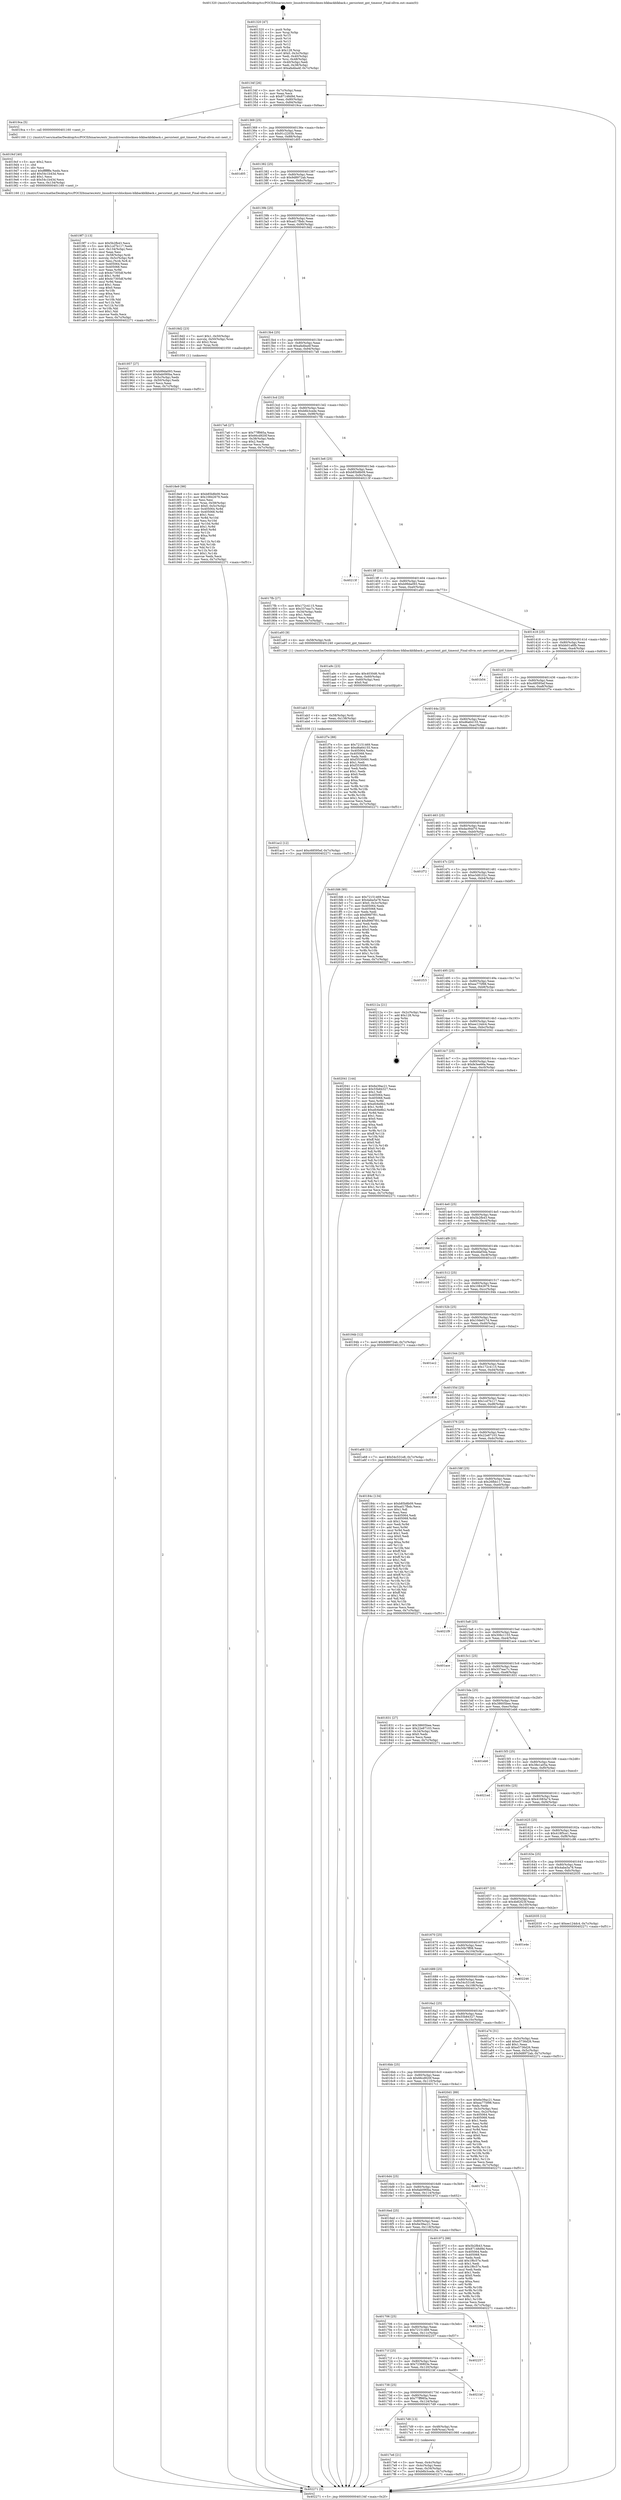 digraph "0x401320" {
  label = "0x401320 (/mnt/c/Users/mathe/Desktop/tcc/POCII/binaries/extr_linuxdriversblockxen-blkbackblkback.c_persistent_gnt_timeout_Final-ollvm.out::main(0))"
  labelloc = "t"
  node[shape=record]

  Entry [label="",width=0.3,height=0.3,shape=circle,fillcolor=black,style=filled]
  "0x40134f" [label="{
     0x40134f [26]\l
     | [instrs]\l
     &nbsp;&nbsp;0x40134f \<+3\>: mov -0x7c(%rbp),%eax\l
     &nbsp;&nbsp;0x401352 \<+2\>: mov %eax,%ecx\l
     &nbsp;&nbsp;0x401354 \<+6\>: sub $0x87148d9d,%ecx\l
     &nbsp;&nbsp;0x40135a \<+3\>: mov %eax,-0x80(%rbp)\l
     &nbsp;&nbsp;0x40135d \<+6\>: mov %ecx,-0x84(%rbp)\l
     &nbsp;&nbsp;0x401363 \<+6\>: je 00000000004019ca \<main+0x6aa\>\l
  }"]
  "0x4019ca" [label="{
     0x4019ca [5]\l
     | [instrs]\l
     &nbsp;&nbsp;0x4019ca \<+5\>: call 0000000000401160 \<next_i\>\l
     | [calls]\l
     &nbsp;&nbsp;0x401160 \{1\} (/mnt/c/Users/mathe/Desktop/tcc/POCII/binaries/extr_linuxdriversblockxen-blkbackblkback.c_persistent_gnt_timeout_Final-ollvm.out::next_i)\l
  }"]
  "0x401369" [label="{
     0x401369 [25]\l
     | [instrs]\l
     &nbsp;&nbsp;0x401369 \<+5\>: jmp 000000000040136e \<main+0x4e\>\l
     &nbsp;&nbsp;0x40136e \<+3\>: mov -0x80(%rbp),%eax\l
     &nbsp;&nbsp;0x401371 \<+5\>: sub $0x91c2203b,%eax\l
     &nbsp;&nbsp;0x401376 \<+6\>: mov %eax,-0x88(%rbp)\l
     &nbsp;&nbsp;0x40137c \<+6\>: je 0000000000401d05 \<main+0x9e5\>\l
  }"]
  Exit [label="",width=0.3,height=0.3,shape=circle,fillcolor=black,style=filled,peripheries=2]
  "0x401d05" [label="{
     0x401d05\l
  }", style=dashed]
  "0x401382" [label="{
     0x401382 [25]\l
     | [instrs]\l
     &nbsp;&nbsp;0x401382 \<+5\>: jmp 0000000000401387 \<main+0x67\>\l
     &nbsp;&nbsp;0x401387 \<+3\>: mov -0x80(%rbp),%eax\l
     &nbsp;&nbsp;0x40138a \<+5\>: sub $0x9d8972ab,%eax\l
     &nbsp;&nbsp;0x40138f \<+6\>: mov %eax,-0x8c(%rbp)\l
     &nbsp;&nbsp;0x401395 \<+6\>: je 0000000000401957 \<main+0x637\>\l
  }"]
  "0x401ac2" [label="{
     0x401ac2 [12]\l
     | [instrs]\l
     &nbsp;&nbsp;0x401ac2 \<+7\>: movl $0xc68595ef,-0x7c(%rbp)\l
     &nbsp;&nbsp;0x401ac9 \<+5\>: jmp 0000000000402271 \<main+0xf51\>\l
  }"]
  "0x401957" [label="{
     0x401957 [27]\l
     | [instrs]\l
     &nbsp;&nbsp;0x401957 \<+5\>: mov $0xb99da093,%eax\l
     &nbsp;&nbsp;0x40195c \<+5\>: mov $0x6ab090ba,%ecx\l
     &nbsp;&nbsp;0x401961 \<+3\>: mov -0x5c(%rbp),%edx\l
     &nbsp;&nbsp;0x401964 \<+3\>: cmp -0x50(%rbp),%edx\l
     &nbsp;&nbsp;0x401967 \<+3\>: cmovl %ecx,%eax\l
     &nbsp;&nbsp;0x40196a \<+3\>: mov %eax,-0x7c(%rbp)\l
     &nbsp;&nbsp;0x40196d \<+5\>: jmp 0000000000402271 \<main+0xf51\>\l
  }"]
  "0x40139b" [label="{
     0x40139b [25]\l
     | [instrs]\l
     &nbsp;&nbsp;0x40139b \<+5\>: jmp 00000000004013a0 \<main+0x80\>\l
     &nbsp;&nbsp;0x4013a0 \<+3\>: mov -0x80(%rbp),%eax\l
     &nbsp;&nbsp;0x4013a3 \<+5\>: sub $0xad17fbdc,%eax\l
     &nbsp;&nbsp;0x4013a8 \<+6\>: mov %eax,-0x90(%rbp)\l
     &nbsp;&nbsp;0x4013ae \<+6\>: je 00000000004018d2 \<main+0x5b2\>\l
  }"]
  "0x401ab3" [label="{
     0x401ab3 [15]\l
     | [instrs]\l
     &nbsp;&nbsp;0x401ab3 \<+4\>: mov -0x58(%rbp),%rdi\l
     &nbsp;&nbsp;0x401ab7 \<+6\>: mov %eax,-0x138(%rbp)\l
     &nbsp;&nbsp;0x401abd \<+5\>: call 0000000000401030 \<free@plt\>\l
     | [calls]\l
     &nbsp;&nbsp;0x401030 \{1\} (unknown)\l
  }"]
  "0x4018d2" [label="{
     0x4018d2 [23]\l
     | [instrs]\l
     &nbsp;&nbsp;0x4018d2 \<+7\>: movl $0x1,-0x50(%rbp)\l
     &nbsp;&nbsp;0x4018d9 \<+4\>: movslq -0x50(%rbp),%rax\l
     &nbsp;&nbsp;0x4018dd \<+4\>: shl $0x2,%rax\l
     &nbsp;&nbsp;0x4018e1 \<+3\>: mov %rax,%rdi\l
     &nbsp;&nbsp;0x4018e4 \<+5\>: call 0000000000401050 \<malloc@plt\>\l
     | [calls]\l
     &nbsp;&nbsp;0x401050 \{1\} (unknown)\l
  }"]
  "0x4013b4" [label="{
     0x4013b4 [25]\l
     | [instrs]\l
     &nbsp;&nbsp;0x4013b4 \<+5\>: jmp 00000000004013b9 \<main+0x99\>\l
     &nbsp;&nbsp;0x4013b9 \<+3\>: mov -0x80(%rbp),%eax\l
     &nbsp;&nbsp;0x4013bc \<+5\>: sub $0xafa4ba4f,%eax\l
     &nbsp;&nbsp;0x4013c1 \<+6\>: mov %eax,-0x94(%rbp)\l
     &nbsp;&nbsp;0x4013c7 \<+6\>: je 00000000004017a6 \<main+0x486\>\l
  }"]
  "0x401a9c" [label="{
     0x401a9c [23]\l
     | [instrs]\l
     &nbsp;&nbsp;0x401a9c \<+10\>: movabs $0x4030d6,%rdi\l
     &nbsp;&nbsp;0x401aa6 \<+3\>: mov %eax,-0x60(%rbp)\l
     &nbsp;&nbsp;0x401aa9 \<+3\>: mov -0x60(%rbp),%esi\l
     &nbsp;&nbsp;0x401aac \<+2\>: mov $0x0,%al\l
     &nbsp;&nbsp;0x401aae \<+5\>: call 0000000000401040 \<printf@plt\>\l
     | [calls]\l
     &nbsp;&nbsp;0x401040 \{1\} (unknown)\l
  }"]
  "0x4017a6" [label="{
     0x4017a6 [27]\l
     | [instrs]\l
     &nbsp;&nbsp;0x4017a6 \<+5\>: mov $0x77ff985a,%eax\l
     &nbsp;&nbsp;0x4017ab \<+5\>: mov $0x66cd920f,%ecx\l
     &nbsp;&nbsp;0x4017b0 \<+3\>: mov -0x38(%rbp),%edx\l
     &nbsp;&nbsp;0x4017b3 \<+3\>: cmp $0x2,%edx\l
     &nbsp;&nbsp;0x4017b6 \<+3\>: cmovne %ecx,%eax\l
     &nbsp;&nbsp;0x4017b9 \<+3\>: mov %eax,-0x7c(%rbp)\l
     &nbsp;&nbsp;0x4017bc \<+5\>: jmp 0000000000402271 \<main+0xf51\>\l
  }"]
  "0x4013cd" [label="{
     0x4013cd [25]\l
     | [instrs]\l
     &nbsp;&nbsp;0x4013cd \<+5\>: jmp 00000000004013d2 \<main+0xb2\>\l
     &nbsp;&nbsp;0x4013d2 \<+3\>: mov -0x80(%rbp),%eax\l
     &nbsp;&nbsp;0x4013d5 \<+5\>: sub $0xb6b3cede,%eax\l
     &nbsp;&nbsp;0x4013da \<+6\>: mov %eax,-0x98(%rbp)\l
     &nbsp;&nbsp;0x4013e0 \<+6\>: je 00000000004017fb \<main+0x4db\>\l
  }"]
  "0x402271" [label="{
     0x402271 [5]\l
     | [instrs]\l
     &nbsp;&nbsp;0x402271 \<+5\>: jmp 000000000040134f \<main+0x2f\>\l
  }"]
  "0x401320" [label="{
     0x401320 [47]\l
     | [instrs]\l
     &nbsp;&nbsp;0x401320 \<+1\>: push %rbp\l
     &nbsp;&nbsp;0x401321 \<+3\>: mov %rsp,%rbp\l
     &nbsp;&nbsp;0x401324 \<+2\>: push %r15\l
     &nbsp;&nbsp;0x401326 \<+2\>: push %r14\l
     &nbsp;&nbsp;0x401328 \<+2\>: push %r13\l
     &nbsp;&nbsp;0x40132a \<+2\>: push %r12\l
     &nbsp;&nbsp;0x40132c \<+1\>: push %rbx\l
     &nbsp;&nbsp;0x40132d \<+7\>: sub $0x128,%rsp\l
     &nbsp;&nbsp;0x401334 \<+7\>: movl $0x0,-0x3c(%rbp)\l
     &nbsp;&nbsp;0x40133b \<+3\>: mov %edi,-0x40(%rbp)\l
     &nbsp;&nbsp;0x40133e \<+4\>: mov %rsi,-0x48(%rbp)\l
     &nbsp;&nbsp;0x401342 \<+3\>: mov -0x40(%rbp),%edi\l
     &nbsp;&nbsp;0x401345 \<+3\>: mov %edi,-0x38(%rbp)\l
     &nbsp;&nbsp;0x401348 \<+7\>: movl $0xafa4ba4f,-0x7c(%rbp)\l
  }"]
  "0x4019f7" [label="{
     0x4019f7 [113]\l
     | [instrs]\l
     &nbsp;&nbsp;0x4019f7 \<+5\>: mov $0x5b2fb43,%ecx\l
     &nbsp;&nbsp;0x4019fc \<+5\>: mov $0x1cd7b117,%edx\l
     &nbsp;&nbsp;0x401a01 \<+6\>: mov -0x134(%rbp),%esi\l
     &nbsp;&nbsp;0x401a07 \<+3\>: imul %eax,%esi\l
     &nbsp;&nbsp;0x401a0a \<+4\>: mov -0x58(%rbp),%rdi\l
     &nbsp;&nbsp;0x401a0e \<+4\>: movslq -0x5c(%rbp),%r8\l
     &nbsp;&nbsp;0x401a12 \<+4\>: mov %esi,(%rdi,%r8,4)\l
     &nbsp;&nbsp;0x401a16 \<+7\>: mov 0x405064,%eax\l
     &nbsp;&nbsp;0x401a1d \<+7\>: mov 0x405068,%esi\l
     &nbsp;&nbsp;0x401a24 \<+3\>: mov %eax,%r9d\l
     &nbsp;&nbsp;0x401a27 \<+7\>: sub $0x4c7305df,%r9d\l
     &nbsp;&nbsp;0x401a2e \<+4\>: sub $0x1,%r9d\l
     &nbsp;&nbsp;0x401a32 \<+7\>: add $0x4c7305df,%r9d\l
     &nbsp;&nbsp;0x401a39 \<+4\>: imul %r9d,%eax\l
     &nbsp;&nbsp;0x401a3d \<+3\>: and $0x1,%eax\l
     &nbsp;&nbsp;0x401a40 \<+3\>: cmp $0x0,%eax\l
     &nbsp;&nbsp;0x401a43 \<+4\>: sete %r10b\l
     &nbsp;&nbsp;0x401a47 \<+3\>: cmp $0xa,%esi\l
     &nbsp;&nbsp;0x401a4a \<+4\>: setl %r11b\l
     &nbsp;&nbsp;0x401a4e \<+3\>: mov %r10b,%bl\l
     &nbsp;&nbsp;0x401a51 \<+3\>: and %r11b,%bl\l
     &nbsp;&nbsp;0x401a54 \<+3\>: xor %r11b,%r10b\l
     &nbsp;&nbsp;0x401a57 \<+3\>: or %r10b,%bl\l
     &nbsp;&nbsp;0x401a5a \<+3\>: test $0x1,%bl\l
     &nbsp;&nbsp;0x401a5d \<+3\>: cmovne %edx,%ecx\l
     &nbsp;&nbsp;0x401a60 \<+3\>: mov %ecx,-0x7c(%rbp)\l
     &nbsp;&nbsp;0x401a63 \<+5\>: jmp 0000000000402271 \<main+0xf51\>\l
  }"]
  "0x4017fb" [label="{
     0x4017fb [27]\l
     | [instrs]\l
     &nbsp;&nbsp;0x4017fb \<+5\>: mov $0x172c4115,%eax\l
     &nbsp;&nbsp;0x401800 \<+5\>: mov $0x337eac7c,%ecx\l
     &nbsp;&nbsp;0x401805 \<+3\>: mov -0x34(%rbp),%edx\l
     &nbsp;&nbsp;0x401808 \<+3\>: cmp $0x1,%edx\l
     &nbsp;&nbsp;0x40180b \<+3\>: cmovl %ecx,%eax\l
     &nbsp;&nbsp;0x40180e \<+3\>: mov %eax,-0x7c(%rbp)\l
     &nbsp;&nbsp;0x401811 \<+5\>: jmp 0000000000402271 \<main+0xf51\>\l
  }"]
  "0x4013e6" [label="{
     0x4013e6 [25]\l
     | [instrs]\l
     &nbsp;&nbsp;0x4013e6 \<+5\>: jmp 00000000004013eb \<main+0xcb\>\l
     &nbsp;&nbsp;0x4013eb \<+3\>: mov -0x80(%rbp),%eax\l
     &nbsp;&nbsp;0x4013ee \<+5\>: sub $0xb85b8b09,%eax\l
     &nbsp;&nbsp;0x4013f3 \<+6\>: mov %eax,-0x9c(%rbp)\l
     &nbsp;&nbsp;0x4013f9 \<+6\>: je 000000000040213f \<main+0xe1f\>\l
  }"]
  "0x4019cf" [label="{
     0x4019cf [40]\l
     | [instrs]\l
     &nbsp;&nbsp;0x4019cf \<+5\>: mov $0x2,%ecx\l
     &nbsp;&nbsp;0x4019d4 \<+1\>: cltd\l
     &nbsp;&nbsp;0x4019d5 \<+2\>: idiv %ecx\l
     &nbsp;&nbsp;0x4019d7 \<+6\>: imul $0xfffffffe,%edx,%ecx\l
     &nbsp;&nbsp;0x4019dd \<+6\>: add $0x54c1b43d,%ecx\l
     &nbsp;&nbsp;0x4019e3 \<+3\>: add $0x1,%ecx\l
     &nbsp;&nbsp;0x4019e6 \<+6\>: sub $0x54c1b43d,%ecx\l
     &nbsp;&nbsp;0x4019ec \<+6\>: mov %ecx,-0x134(%rbp)\l
     &nbsp;&nbsp;0x4019f2 \<+5\>: call 0000000000401160 \<next_i\>\l
     | [calls]\l
     &nbsp;&nbsp;0x401160 \{1\} (/mnt/c/Users/mathe/Desktop/tcc/POCII/binaries/extr_linuxdriversblockxen-blkbackblkback.c_persistent_gnt_timeout_Final-ollvm.out::next_i)\l
  }"]
  "0x40213f" [label="{
     0x40213f\l
  }", style=dashed]
  "0x4013ff" [label="{
     0x4013ff [25]\l
     | [instrs]\l
     &nbsp;&nbsp;0x4013ff \<+5\>: jmp 0000000000401404 \<main+0xe4\>\l
     &nbsp;&nbsp;0x401404 \<+3\>: mov -0x80(%rbp),%eax\l
     &nbsp;&nbsp;0x401407 \<+5\>: sub $0xb99da093,%eax\l
     &nbsp;&nbsp;0x40140c \<+6\>: mov %eax,-0xa0(%rbp)\l
     &nbsp;&nbsp;0x401412 \<+6\>: je 0000000000401a93 \<main+0x773\>\l
  }"]
  "0x4018e9" [label="{
     0x4018e9 [98]\l
     | [instrs]\l
     &nbsp;&nbsp;0x4018e9 \<+5\>: mov $0xb85b8b09,%ecx\l
     &nbsp;&nbsp;0x4018ee \<+5\>: mov $0x10842679,%edx\l
     &nbsp;&nbsp;0x4018f3 \<+2\>: xor %esi,%esi\l
     &nbsp;&nbsp;0x4018f5 \<+4\>: mov %rax,-0x58(%rbp)\l
     &nbsp;&nbsp;0x4018f9 \<+7\>: movl $0x0,-0x5c(%rbp)\l
     &nbsp;&nbsp;0x401900 \<+8\>: mov 0x405064,%r8d\l
     &nbsp;&nbsp;0x401908 \<+8\>: mov 0x405068,%r9d\l
     &nbsp;&nbsp;0x401910 \<+3\>: sub $0x1,%esi\l
     &nbsp;&nbsp;0x401913 \<+3\>: mov %r8d,%r10d\l
     &nbsp;&nbsp;0x401916 \<+3\>: add %esi,%r10d\l
     &nbsp;&nbsp;0x401919 \<+4\>: imul %r10d,%r8d\l
     &nbsp;&nbsp;0x40191d \<+4\>: and $0x1,%r8d\l
     &nbsp;&nbsp;0x401921 \<+4\>: cmp $0x0,%r8d\l
     &nbsp;&nbsp;0x401925 \<+4\>: sete %r11b\l
     &nbsp;&nbsp;0x401929 \<+4\>: cmp $0xa,%r9d\l
     &nbsp;&nbsp;0x40192d \<+3\>: setl %bl\l
     &nbsp;&nbsp;0x401930 \<+3\>: mov %r11b,%r14b\l
     &nbsp;&nbsp;0x401933 \<+3\>: and %bl,%r14b\l
     &nbsp;&nbsp;0x401936 \<+3\>: xor %bl,%r11b\l
     &nbsp;&nbsp;0x401939 \<+3\>: or %r11b,%r14b\l
     &nbsp;&nbsp;0x40193c \<+4\>: test $0x1,%r14b\l
     &nbsp;&nbsp;0x401940 \<+3\>: cmovne %edx,%ecx\l
     &nbsp;&nbsp;0x401943 \<+3\>: mov %ecx,-0x7c(%rbp)\l
     &nbsp;&nbsp;0x401946 \<+5\>: jmp 0000000000402271 \<main+0xf51\>\l
  }"]
  "0x401a93" [label="{
     0x401a93 [9]\l
     | [instrs]\l
     &nbsp;&nbsp;0x401a93 \<+4\>: mov -0x58(%rbp),%rdi\l
     &nbsp;&nbsp;0x401a97 \<+5\>: call 0000000000401240 \<persistent_gnt_timeout\>\l
     | [calls]\l
     &nbsp;&nbsp;0x401240 \{1\} (/mnt/c/Users/mathe/Desktop/tcc/POCII/binaries/extr_linuxdriversblockxen-blkbackblkback.c_persistent_gnt_timeout_Final-ollvm.out::persistent_gnt_timeout)\l
  }"]
  "0x401418" [label="{
     0x401418 [25]\l
     | [instrs]\l
     &nbsp;&nbsp;0x401418 \<+5\>: jmp 000000000040141d \<main+0xfd\>\l
     &nbsp;&nbsp;0x40141d \<+3\>: mov -0x80(%rbp),%eax\l
     &nbsp;&nbsp;0x401420 \<+5\>: sub $0xbb01a6fb,%eax\l
     &nbsp;&nbsp;0x401425 \<+6\>: mov %eax,-0xa4(%rbp)\l
     &nbsp;&nbsp;0x40142b \<+6\>: je 0000000000401b54 \<main+0x834\>\l
  }"]
  "0x4017e6" [label="{
     0x4017e6 [21]\l
     | [instrs]\l
     &nbsp;&nbsp;0x4017e6 \<+3\>: mov %eax,-0x4c(%rbp)\l
     &nbsp;&nbsp;0x4017e9 \<+3\>: mov -0x4c(%rbp),%eax\l
     &nbsp;&nbsp;0x4017ec \<+3\>: mov %eax,-0x34(%rbp)\l
     &nbsp;&nbsp;0x4017ef \<+7\>: movl $0xb6b3cede,-0x7c(%rbp)\l
     &nbsp;&nbsp;0x4017f6 \<+5\>: jmp 0000000000402271 \<main+0xf51\>\l
  }"]
  "0x401b54" [label="{
     0x401b54\l
  }", style=dashed]
  "0x401431" [label="{
     0x401431 [25]\l
     | [instrs]\l
     &nbsp;&nbsp;0x401431 \<+5\>: jmp 0000000000401436 \<main+0x116\>\l
     &nbsp;&nbsp;0x401436 \<+3\>: mov -0x80(%rbp),%eax\l
     &nbsp;&nbsp;0x401439 \<+5\>: sub $0xc68595ef,%eax\l
     &nbsp;&nbsp;0x40143e \<+6\>: mov %eax,-0xa8(%rbp)\l
     &nbsp;&nbsp;0x401444 \<+6\>: je 0000000000401f7e \<main+0xc5e\>\l
  }"]
  "0x401751" [label="{
     0x401751\l
  }", style=dashed]
  "0x401f7e" [label="{
     0x401f7e [88]\l
     | [instrs]\l
     &nbsp;&nbsp;0x401f7e \<+5\>: mov $0x72151469,%eax\l
     &nbsp;&nbsp;0x401f83 \<+5\>: mov $0xd6a64155,%ecx\l
     &nbsp;&nbsp;0x401f88 \<+7\>: mov 0x405064,%edx\l
     &nbsp;&nbsp;0x401f8f \<+7\>: mov 0x405068,%esi\l
     &nbsp;&nbsp;0x401f96 \<+2\>: mov %edx,%edi\l
     &nbsp;&nbsp;0x401f98 \<+6\>: add $0xf3530060,%edi\l
     &nbsp;&nbsp;0x401f9e \<+3\>: sub $0x1,%edi\l
     &nbsp;&nbsp;0x401fa1 \<+6\>: sub $0xf3530060,%edi\l
     &nbsp;&nbsp;0x401fa7 \<+3\>: imul %edi,%edx\l
     &nbsp;&nbsp;0x401faa \<+3\>: and $0x1,%edx\l
     &nbsp;&nbsp;0x401fad \<+3\>: cmp $0x0,%edx\l
     &nbsp;&nbsp;0x401fb0 \<+4\>: sete %r8b\l
     &nbsp;&nbsp;0x401fb4 \<+3\>: cmp $0xa,%esi\l
     &nbsp;&nbsp;0x401fb7 \<+4\>: setl %r9b\l
     &nbsp;&nbsp;0x401fbb \<+3\>: mov %r8b,%r10b\l
     &nbsp;&nbsp;0x401fbe \<+3\>: and %r9b,%r10b\l
     &nbsp;&nbsp;0x401fc1 \<+3\>: xor %r9b,%r8b\l
     &nbsp;&nbsp;0x401fc4 \<+3\>: or %r8b,%r10b\l
     &nbsp;&nbsp;0x401fc7 \<+4\>: test $0x1,%r10b\l
     &nbsp;&nbsp;0x401fcb \<+3\>: cmovne %ecx,%eax\l
     &nbsp;&nbsp;0x401fce \<+3\>: mov %eax,-0x7c(%rbp)\l
     &nbsp;&nbsp;0x401fd1 \<+5\>: jmp 0000000000402271 \<main+0xf51\>\l
  }"]
  "0x40144a" [label="{
     0x40144a [25]\l
     | [instrs]\l
     &nbsp;&nbsp;0x40144a \<+5\>: jmp 000000000040144f \<main+0x12f\>\l
     &nbsp;&nbsp;0x40144f \<+3\>: mov -0x80(%rbp),%eax\l
     &nbsp;&nbsp;0x401452 \<+5\>: sub $0xd6a64155,%eax\l
     &nbsp;&nbsp;0x401457 \<+6\>: mov %eax,-0xac(%rbp)\l
     &nbsp;&nbsp;0x40145d \<+6\>: je 0000000000401fd6 \<main+0xcb6\>\l
  }"]
  "0x4017d9" [label="{
     0x4017d9 [13]\l
     | [instrs]\l
     &nbsp;&nbsp;0x4017d9 \<+4\>: mov -0x48(%rbp),%rax\l
     &nbsp;&nbsp;0x4017dd \<+4\>: mov 0x8(%rax),%rdi\l
     &nbsp;&nbsp;0x4017e1 \<+5\>: call 0000000000401060 \<atoi@plt\>\l
     | [calls]\l
     &nbsp;&nbsp;0x401060 \{1\} (unknown)\l
  }"]
  "0x401fd6" [label="{
     0x401fd6 [95]\l
     | [instrs]\l
     &nbsp;&nbsp;0x401fd6 \<+5\>: mov $0x72151469,%eax\l
     &nbsp;&nbsp;0x401fdb \<+5\>: mov $0x4aba5a78,%ecx\l
     &nbsp;&nbsp;0x401fe0 \<+7\>: movl $0x0,-0x3c(%rbp)\l
     &nbsp;&nbsp;0x401fe7 \<+7\>: mov 0x405064,%edx\l
     &nbsp;&nbsp;0x401fee \<+7\>: mov 0x405068,%esi\l
     &nbsp;&nbsp;0x401ff5 \<+2\>: mov %edx,%edi\l
     &nbsp;&nbsp;0x401ff7 \<+6\>: sub $0x896f7f01,%edi\l
     &nbsp;&nbsp;0x401ffd \<+3\>: sub $0x1,%edi\l
     &nbsp;&nbsp;0x402000 \<+6\>: add $0x896f7f01,%edi\l
     &nbsp;&nbsp;0x402006 \<+3\>: imul %edi,%edx\l
     &nbsp;&nbsp;0x402009 \<+3\>: and $0x1,%edx\l
     &nbsp;&nbsp;0x40200c \<+3\>: cmp $0x0,%edx\l
     &nbsp;&nbsp;0x40200f \<+4\>: sete %r8b\l
     &nbsp;&nbsp;0x402013 \<+3\>: cmp $0xa,%esi\l
     &nbsp;&nbsp;0x402016 \<+4\>: setl %r9b\l
     &nbsp;&nbsp;0x40201a \<+3\>: mov %r8b,%r10b\l
     &nbsp;&nbsp;0x40201d \<+3\>: and %r9b,%r10b\l
     &nbsp;&nbsp;0x402020 \<+3\>: xor %r9b,%r8b\l
     &nbsp;&nbsp;0x402023 \<+3\>: or %r8b,%r10b\l
     &nbsp;&nbsp;0x402026 \<+4\>: test $0x1,%r10b\l
     &nbsp;&nbsp;0x40202a \<+3\>: cmovne %ecx,%eax\l
     &nbsp;&nbsp;0x40202d \<+3\>: mov %eax,-0x7c(%rbp)\l
     &nbsp;&nbsp;0x402030 \<+5\>: jmp 0000000000402271 \<main+0xf51\>\l
  }"]
  "0x401463" [label="{
     0x401463 [25]\l
     | [instrs]\l
     &nbsp;&nbsp;0x401463 \<+5\>: jmp 0000000000401468 \<main+0x148\>\l
     &nbsp;&nbsp;0x401468 \<+3\>: mov -0x80(%rbp),%eax\l
     &nbsp;&nbsp;0x40146b \<+5\>: sub $0xdac84d70,%eax\l
     &nbsp;&nbsp;0x401470 \<+6\>: mov %eax,-0xb0(%rbp)\l
     &nbsp;&nbsp;0x401476 \<+6\>: je 0000000000401f72 \<main+0xc52\>\l
  }"]
  "0x401738" [label="{
     0x401738 [25]\l
     | [instrs]\l
     &nbsp;&nbsp;0x401738 \<+5\>: jmp 000000000040173d \<main+0x41d\>\l
     &nbsp;&nbsp;0x40173d \<+3\>: mov -0x80(%rbp),%eax\l
     &nbsp;&nbsp;0x401740 \<+5\>: sub $0x77ff985a,%eax\l
     &nbsp;&nbsp;0x401745 \<+6\>: mov %eax,-0x124(%rbp)\l
     &nbsp;&nbsp;0x40174b \<+6\>: je 00000000004017d9 \<main+0x4b9\>\l
  }"]
  "0x401f72" [label="{
     0x401f72\l
  }", style=dashed]
  "0x40147c" [label="{
     0x40147c [25]\l
     | [instrs]\l
     &nbsp;&nbsp;0x40147c \<+5\>: jmp 0000000000401481 \<main+0x161\>\l
     &nbsp;&nbsp;0x401481 \<+3\>: mov -0x80(%rbp),%eax\l
     &nbsp;&nbsp;0x401484 \<+5\>: sub $0xe3d8102c,%eax\l
     &nbsp;&nbsp;0x401489 \<+6\>: mov %eax,-0xb4(%rbp)\l
     &nbsp;&nbsp;0x40148f \<+6\>: je 0000000000401f15 \<main+0xbf5\>\l
  }"]
  "0x4021bf" [label="{
     0x4021bf\l
  }", style=dashed]
  "0x401f15" [label="{
     0x401f15\l
  }", style=dashed]
  "0x401495" [label="{
     0x401495 [25]\l
     | [instrs]\l
     &nbsp;&nbsp;0x401495 \<+5\>: jmp 000000000040149a \<main+0x17a\>\l
     &nbsp;&nbsp;0x40149a \<+3\>: mov -0x80(%rbp),%eax\l
     &nbsp;&nbsp;0x40149d \<+5\>: sub $0xea775f98,%eax\l
     &nbsp;&nbsp;0x4014a2 \<+6\>: mov %eax,-0xb8(%rbp)\l
     &nbsp;&nbsp;0x4014a8 \<+6\>: je 000000000040212a \<main+0xe0a\>\l
  }"]
  "0x40171f" [label="{
     0x40171f [25]\l
     | [instrs]\l
     &nbsp;&nbsp;0x40171f \<+5\>: jmp 0000000000401724 \<main+0x404\>\l
     &nbsp;&nbsp;0x401724 \<+3\>: mov -0x80(%rbp),%eax\l
     &nbsp;&nbsp;0x401727 \<+5\>: sub $0x7236803e,%eax\l
     &nbsp;&nbsp;0x40172c \<+6\>: mov %eax,-0x120(%rbp)\l
     &nbsp;&nbsp;0x401732 \<+6\>: je 00000000004021bf \<main+0xe9f\>\l
  }"]
  "0x40212a" [label="{
     0x40212a [21]\l
     | [instrs]\l
     &nbsp;&nbsp;0x40212a \<+3\>: mov -0x2c(%rbp),%eax\l
     &nbsp;&nbsp;0x40212d \<+7\>: add $0x128,%rsp\l
     &nbsp;&nbsp;0x402134 \<+1\>: pop %rbx\l
     &nbsp;&nbsp;0x402135 \<+2\>: pop %r12\l
     &nbsp;&nbsp;0x402137 \<+2\>: pop %r13\l
     &nbsp;&nbsp;0x402139 \<+2\>: pop %r14\l
     &nbsp;&nbsp;0x40213b \<+2\>: pop %r15\l
     &nbsp;&nbsp;0x40213d \<+1\>: pop %rbp\l
     &nbsp;&nbsp;0x40213e \<+1\>: ret\l
  }"]
  "0x4014ae" [label="{
     0x4014ae [25]\l
     | [instrs]\l
     &nbsp;&nbsp;0x4014ae \<+5\>: jmp 00000000004014b3 \<main+0x193\>\l
     &nbsp;&nbsp;0x4014b3 \<+3\>: mov -0x80(%rbp),%eax\l
     &nbsp;&nbsp;0x4014b6 \<+5\>: sub $0xee124dc4,%eax\l
     &nbsp;&nbsp;0x4014bb \<+6\>: mov %eax,-0xbc(%rbp)\l
     &nbsp;&nbsp;0x4014c1 \<+6\>: je 0000000000402041 \<main+0xd21\>\l
  }"]
  "0x402257" [label="{
     0x402257\l
  }", style=dashed]
  "0x402041" [label="{
     0x402041 [144]\l
     | [instrs]\l
     &nbsp;&nbsp;0x402041 \<+5\>: mov $0x6e39ac21,%eax\l
     &nbsp;&nbsp;0x402046 \<+5\>: mov $0x55b84327,%ecx\l
     &nbsp;&nbsp;0x40204b \<+2\>: mov $0x1,%dl\l
     &nbsp;&nbsp;0x40204d \<+7\>: mov 0x405064,%esi\l
     &nbsp;&nbsp;0x402054 \<+7\>: mov 0x405068,%edi\l
     &nbsp;&nbsp;0x40205b \<+3\>: mov %esi,%r8d\l
     &nbsp;&nbsp;0x40205e \<+7\>: sub $0xefc6e8b2,%r8d\l
     &nbsp;&nbsp;0x402065 \<+4\>: sub $0x1,%r8d\l
     &nbsp;&nbsp;0x402069 \<+7\>: add $0xefc6e8b2,%r8d\l
     &nbsp;&nbsp;0x402070 \<+4\>: imul %r8d,%esi\l
     &nbsp;&nbsp;0x402074 \<+3\>: and $0x1,%esi\l
     &nbsp;&nbsp;0x402077 \<+3\>: cmp $0x0,%esi\l
     &nbsp;&nbsp;0x40207a \<+4\>: sete %r9b\l
     &nbsp;&nbsp;0x40207e \<+3\>: cmp $0xa,%edi\l
     &nbsp;&nbsp;0x402081 \<+4\>: setl %r10b\l
     &nbsp;&nbsp;0x402085 \<+3\>: mov %r9b,%r11b\l
     &nbsp;&nbsp;0x402088 \<+4\>: xor $0xff,%r11b\l
     &nbsp;&nbsp;0x40208c \<+3\>: mov %r10b,%bl\l
     &nbsp;&nbsp;0x40208f \<+3\>: xor $0xff,%bl\l
     &nbsp;&nbsp;0x402092 \<+3\>: xor $0x0,%dl\l
     &nbsp;&nbsp;0x402095 \<+3\>: mov %r11b,%r14b\l
     &nbsp;&nbsp;0x402098 \<+4\>: and $0x0,%r14b\l
     &nbsp;&nbsp;0x40209c \<+3\>: and %dl,%r9b\l
     &nbsp;&nbsp;0x40209f \<+3\>: mov %bl,%r15b\l
     &nbsp;&nbsp;0x4020a2 \<+4\>: and $0x0,%r15b\l
     &nbsp;&nbsp;0x4020a6 \<+3\>: and %dl,%r10b\l
     &nbsp;&nbsp;0x4020a9 \<+3\>: or %r9b,%r14b\l
     &nbsp;&nbsp;0x4020ac \<+3\>: or %r10b,%r15b\l
     &nbsp;&nbsp;0x4020af \<+3\>: xor %r15b,%r14b\l
     &nbsp;&nbsp;0x4020b2 \<+3\>: or %bl,%r11b\l
     &nbsp;&nbsp;0x4020b5 \<+4\>: xor $0xff,%r11b\l
     &nbsp;&nbsp;0x4020b9 \<+3\>: or $0x0,%dl\l
     &nbsp;&nbsp;0x4020bc \<+3\>: and %dl,%r11b\l
     &nbsp;&nbsp;0x4020bf \<+3\>: or %r11b,%r14b\l
     &nbsp;&nbsp;0x4020c2 \<+4\>: test $0x1,%r14b\l
     &nbsp;&nbsp;0x4020c6 \<+3\>: cmovne %ecx,%eax\l
     &nbsp;&nbsp;0x4020c9 \<+3\>: mov %eax,-0x7c(%rbp)\l
     &nbsp;&nbsp;0x4020cc \<+5\>: jmp 0000000000402271 \<main+0xf51\>\l
  }"]
  "0x4014c7" [label="{
     0x4014c7 [25]\l
     | [instrs]\l
     &nbsp;&nbsp;0x4014c7 \<+5\>: jmp 00000000004014cc \<main+0x1ac\>\l
     &nbsp;&nbsp;0x4014cc \<+3\>: mov -0x80(%rbp),%eax\l
     &nbsp;&nbsp;0x4014cf \<+5\>: sub $0xfe3ee66a,%eax\l
     &nbsp;&nbsp;0x4014d4 \<+6\>: mov %eax,-0xc0(%rbp)\l
     &nbsp;&nbsp;0x4014da \<+6\>: je 0000000000401c04 \<main+0x8e4\>\l
  }"]
  "0x401706" [label="{
     0x401706 [25]\l
     | [instrs]\l
     &nbsp;&nbsp;0x401706 \<+5\>: jmp 000000000040170b \<main+0x3eb\>\l
     &nbsp;&nbsp;0x40170b \<+3\>: mov -0x80(%rbp),%eax\l
     &nbsp;&nbsp;0x40170e \<+5\>: sub $0x72151469,%eax\l
     &nbsp;&nbsp;0x401713 \<+6\>: mov %eax,-0x11c(%rbp)\l
     &nbsp;&nbsp;0x401719 \<+6\>: je 0000000000402257 \<main+0xf37\>\l
  }"]
  "0x401c04" [label="{
     0x401c04\l
  }", style=dashed]
  "0x4014e0" [label="{
     0x4014e0 [25]\l
     | [instrs]\l
     &nbsp;&nbsp;0x4014e0 \<+5\>: jmp 00000000004014e5 \<main+0x1c5\>\l
     &nbsp;&nbsp;0x4014e5 \<+3\>: mov -0x80(%rbp),%eax\l
     &nbsp;&nbsp;0x4014e8 \<+5\>: sub $0x5b2fb43,%eax\l
     &nbsp;&nbsp;0x4014ed \<+6\>: mov %eax,-0xc4(%rbp)\l
     &nbsp;&nbsp;0x4014f3 \<+6\>: je 000000000040216d \<main+0xe4d\>\l
  }"]
  "0x40226a" [label="{
     0x40226a\l
  }", style=dashed]
  "0x40216d" [label="{
     0x40216d\l
  }", style=dashed]
  "0x4014f9" [label="{
     0x4014f9 [25]\l
     | [instrs]\l
     &nbsp;&nbsp;0x4014f9 \<+5\>: jmp 00000000004014fe \<main+0x1de\>\l
     &nbsp;&nbsp;0x4014fe \<+3\>: mov -0x80(%rbp),%eax\l
     &nbsp;&nbsp;0x401501 \<+5\>: sub $0xddaf3da,%eax\l
     &nbsp;&nbsp;0x401506 \<+6\>: mov %eax,-0xc8(%rbp)\l
     &nbsp;&nbsp;0x40150c \<+6\>: je 0000000000401c10 \<main+0x8f0\>\l
  }"]
  "0x4016ed" [label="{
     0x4016ed [25]\l
     | [instrs]\l
     &nbsp;&nbsp;0x4016ed \<+5\>: jmp 00000000004016f2 \<main+0x3d2\>\l
     &nbsp;&nbsp;0x4016f2 \<+3\>: mov -0x80(%rbp),%eax\l
     &nbsp;&nbsp;0x4016f5 \<+5\>: sub $0x6e39ac21,%eax\l
     &nbsp;&nbsp;0x4016fa \<+6\>: mov %eax,-0x118(%rbp)\l
     &nbsp;&nbsp;0x401700 \<+6\>: je 000000000040226a \<main+0xf4a\>\l
  }"]
  "0x401c10" [label="{
     0x401c10\l
  }", style=dashed]
  "0x401512" [label="{
     0x401512 [25]\l
     | [instrs]\l
     &nbsp;&nbsp;0x401512 \<+5\>: jmp 0000000000401517 \<main+0x1f7\>\l
     &nbsp;&nbsp;0x401517 \<+3\>: mov -0x80(%rbp),%eax\l
     &nbsp;&nbsp;0x40151a \<+5\>: sub $0x10842679,%eax\l
     &nbsp;&nbsp;0x40151f \<+6\>: mov %eax,-0xcc(%rbp)\l
     &nbsp;&nbsp;0x401525 \<+6\>: je 000000000040194b \<main+0x62b\>\l
  }"]
  "0x401972" [label="{
     0x401972 [88]\l
     | [instrs]\l
     &nbsp;&nbsp;0x401972 \<+5\>: mov $0x5b2fb43,%eax\l
     &nbsp;&nbsp;0x401977 \<+5\>: mov $0x87148d9d,%ecx\l
     &nbsp;&nbsp;0x40197c \<+7\>: mov 0x405064,%edx\l
     &nbsp;&nbsp;0x401983 \<+7\>: mov 0x405068,%esi\l
     &nbsp;&nbsp;0x40198a \<+2\>: mov %edx,%edi\l
     &nbsp;&nbsp;0x40198c \<+6\>: add $0x1f6c57e,%edi\l
     &nbsp;&nbsp;0x401992 \<+3\>: sub $0x1,%edi\l
     &nbsp;&nbsp;0x401995 \<+6\>: sub $0x1f6c57e,%edi\l
     &nbsp;&nbsp;0x40199b \<+3\>: imul %edi,%edx\l
     &nbsp;&nbsp;0x40199e \<+3\>: and $0x1,%edx\l
     &nbsp;&nbsp;0x4019a1 \<+3\>: cmp $0x0,%edx\l
     &nbsp;&nbsp;0x4019a4 \<+4\>: sete %r8b\l
     &nbsp;&nbsp;0x4019a8 \<+3\>: cmp $0xa,%esi\l
     &nbsp;&nbsp;0x4019ab \<+4\>: setl %r9b\l
     &nbsp;&nbsp;0x4019af \<+3\>: mov %r8b,%r10b\l
     &nbsp;&nbsp;0x4019b2 \<+3\>: and %r9b,%r10b\l
     &nbsp;&nbsp;0x4019b5 \<+3\>: xor %r9b,%r8b\l
     &nbsp;&nbsp;0x4019b8 \<+3\>: or %r8b,%r10b\l
     &nbsp;&nbsp;0x4019bb \<+4\>: test $0x1,%r10b\l
     &nbsp;&nbsp;0x4019bf \<+3\>: cmovne %ecx,%eax\l
     &nbsp;&nbsp;0x4019c2 \<+3\>: mov %eax,-0x7c(%rbp)\l
     &nbsp;&nbsp;0x4019c5 \<+5\>: jmp 0000000000402271 \<main+0xf51\>\l
  }"]
  "0x40194b" [label="{
     0x40194b [12]\l
     | [instrs]\l
     &nbsp;&nbsp;0x40194b \<+7\>: movl $0x9d8972ab,-0x7c(%rbp)\l
     &nbsp;&nbsp;0x401952 \<+5\>: jmp 0000000000402271 \<main+0xf51\>\l
  }"]
  "0x40152b" [label="{
     0x40152b [25]\l
     | [instrs]\l
     &nbsp;&nbsp;0x40152b \<+5\>: jmp 0000000000401530 \<main+0x210\>\l
     &nbsp;&nbsp;0x401530 \<+3\>: mov -0x80(%rbp),%eax\l
     &nbsp;&nbsp;0x401533 \<+5\>: sub $0x10de017d,%eax\l
     &nbsp;&nbsp;0x401538 \<+6\>: mov %eax,-0xd0(%rbp)\l
     &nbsp;&nbsp;0x40153e \<+6\>: je 0000000000401ec2 \<main+0xba2\>\l
  }"]
  "0x4016d4" [label="{
     0x4016d4 [25]\l
     | [instrs]\l
     &nbsp;&nbsp;0x4016d4 \<+5\>: jmp 00000000004016d9 \<main+0x3b9\>\l
     &nbsp;&nbsp;0x4016d9 \<+3\>: mov -0x80(%rbp),%eax\l
     &nbsp;&nbsp;0x4016dc \<+5\>: sub $0x6ab090ba,%eax\l
     &nbsp;&nbsp;0x4016e1 \<+6\>: mov %eax,-0x114(%rbp)\l
     &nbsp;&nbsp;0x4016e7 \<+6\>: je 0000000000401972 \<main+0x652\>\l
  }"]
  "0x401ec2" [label="{
     0x401ec2\l
  }", style=dashed]
  "0x401544" [label="{
     0x401544 [25]\l
     | [instrs]\l
     &nbsp;&nbsp;0x401544 \<+5\>: jmp 0000000000401549 \<main+0x229\>\l
     &nbsp;&nbsp;0x401549 \<+3\>: mov -0x80(%rbp),%eax\l
     &nbsp;&nbsp;0x40154c \<+5\>: sub $0x172c4115,%eax\l
     &nbsp;&nbsp;0x401551 \<+6\>: mov %eax,-0xd4(%rbp)\l
     &nbsp;&nbsp;0x401557 \<+6\>: je 0000000000401816 \<main+0x4f6\>\l
  }"]
  "0x4017c1" [label="{
     0x4017c1\l
  }", style=dashed]
  "0x401816" [label="{
     0x401816\l
  }", style=dashed]
  "0x40155d" [label="{
     0x40155d [25]\l
     | [instrs]\l
     &nbsp;&nbsp;0x40155d \<+5\>: jmp 0000000000401562 \<main+0x242\>\l
     &nbsp;&nbsp;0x401562 \<+3\>: mov -0x80(%rbp),%eax\l
     &nbsp;&nbsp;0x401565 \<+5\>: sub $0x1cd7b117,%eax\l
     &nbsp;&nbsp;0x40156a \<+6\>: mov %eax,-0xd8(%rbp)\l
     &nbsp;&nbsp;0x401570 \<+6\>: je 0000000000401a68 \<main+0x748\>\l
  }"]
  "0x4016bb" [label="{
     0x4016bb [25]\l
     | [instrs]\l
     &nbsp;&nbsp;0x4016bb \<+5\>: jmp 00000000004016c0 \<main+0x3a0\>\l
     &nbsp;&nbsp;0x4016c0 \<+3\>: mov -0x80(%rbp),%eax\l
     &nbsp;&nbsp;0x4016c3 \<+5\>: sub $0x66cd920f,%eax\l
     &nbsp;&nbsp;0x4016c8 \<+6\>: mov %eax,-0x110(%rbp)\l
     &nbsp;&nbsp;0x4016ce \<+6\>: je 00000000004017c1 \<main+0x4a1\>\l
  }"]
  "0x401a68" [label="{
     0x401a68 [12]\l
     | [instrs]\l
     &nbsp;&nbsp;0x401a68 \<+7\>: movl $0x54c531e8,-0x7c(%rbp)\l
     &nbsp;&nbsp;0x401a6f \<+5\>: jmp 0000000000402271 \<main+0xf51\>\l
  }"]
  "0x401576" [label="{
     0x401576 [25]\l
     | [instrs]\l
     &nbsp;&nbsp;0x401576 \<+5\>: jmp 000000000040157b \<main+0x25b\>\l
     &nbsp;&nbsp;0x40157b \<+3\>: mov -0x80(%rbp),%eax\l
     &nbsp;&nbsp;0x40157e \<+5\>: sub $0x22e87103,%eax\l
     &nbsp;&nbsp;0x401583 \<+6\>: mov %eax,-0xdc(%rbp)\l
     &nbsp;&nbsp;0x401589 \<+6\>: je 000000000040184c \<main+0x52c\>\l
  }"]
  "0x4020d1" [label="{
     0x4020d1 [89]\l
     | [instrs]\l
     &nbsp;&nbsp;0x4020d1 \<+5\>: mov $0x6e39ac21,%eax\l
     &nbsp;&nbsp;0x4020d6 \<+5\>: mov $0xea775f98,%ecx\l
     &nbsp;&nbsp;0x4020db \<+2\>: xor %edx,%edx\l
     &nbsp;&nbsp;0x4020dd \<+3\>: mov -0x3c(%rbp),%esi\l
     &nbsp;&nbsp;0x4020e0 \<+3\>: mov %esi,-0x2c(%rbp)\l
     &nbsp;&nbsp;0x4020e3 \<+7\>: mov 0x405064,%esi\l
     &nbsp;&nbsp;0x4020ea \<+7\>: mov 0x405068,%edi\l
     &nbsp;&nbsp;0x4020f1 \<+3\>: sub $0x1,%edx\l
     &nbsp;&nbsp;0x4020f4 \<+3\>: mov %esi,%r8d\l
     &nbsp;&nbsp;0x4020f7 \<+3\>: add %edx,%r8d\l
     &nbsp;&nbsp;0x4020fa \<+4\>: imul %r8d,%esi\l
     &nbsp;&nbsp;0x4020fe \<+3\>: and $0x1,%esi\l
     &nbsp;&nbsp;0x402101 \<+3\>: cmp $0x0,%esi\l
     &nbsp;&nbsp;0x402104 \<+4\>: sete %r9b\l
     &nbsp;&nbsp;0x402108 \<+3\>: cmp $0xa,%edi\l
     &nbsp;&nbsp;0x40210b \<+4\>: setl %r10b\l
     &nbsp;&nbsp;0x40210f \<+3\>: mov %r9b,%r11b\l
     &nbsp;&nbsp;0x402112 \<+3\>: and %r10b,%r11b\l
     &nbsp;&nbsp;0x402115 \<+3\>: xor %r10b,%r9b\l
     &nbsp;&nbsp;0x402118 \<+3\>: or %r9b,%r11b\l
     &nbsp;&nbsp;0x40211b \<+4\>: test $0x1,%r11b\l
     &nbsp;&nbsp;0x40211f \<+3\>: cmovne %ecx,%eax\l
     &nbsp;&nbsp;0x402122 \<+3\>: mov %eax,-0x7c(%rbp)\l
     &nbsp;&nbsp;0x402125 \<+5\>: jmp 0000000000402271 \<main+0xf51\>\l
  }"]
  "0x40184c" [label="{
     0x40184c [134]\l
     | [instrs]\l
     &nbsp;&nbsp;0x40184c \<+5\>: mov $0xb85b8b09,%eax\l
     &nbsp;&nbsp;0x401851 \<+5\>: mov $0xad17fbdc,%ecx\l
     &nbsp;&nbsp;0x401856 \<+2\>: mov $0x1,%dl\l
     &nbsp;&nbsp;0x401858 \<+2\>: xor %esi,%esi\l
     &nbsp;&nbsp;0x40185a \<+7\>: mov 0x405064,%edi\l
     &nbsp;&nbsp;0x401861 \<+8\>: mov 0x405068,%r8d\l
     &nbsp;&nbsp;0x401869 \<+3\>: sub $0x1,%esi\l
     &nbsp;&nbsp;0x40186c \<+3\>: mov %edi,%r9d\l
     &nbsp;&nbsp;0x40186f \<+3\>: add %esi,%r9d\l
     &nbsp;&nbsp;0x401872 \<+4\>: imul %r9d,%edi\l
     &nbsp;&nbsp;0x401876 \<+3\>: and $0x1,%edi\l
     &nbsp;&nbsp;0x401879 \<+3\>: cmp $0x0,%edi\l
     &nbsp;&nbsp;0x40187c \<+4\>: sete %r10b\l
     &nbsp;&nbsp;0x401880 \<+4\>: cmp $0xa,%r8d\l
     &nbsp;&nbsp;0x401884 \<+4\>: setl %r11b\l
     &nbsp;&nbsp;0x401888 \<+3\>: mov %r10b,%bl\l
     &nbsp;&nbsp;0x40188b \<+3\>: xor $0xff,%bl\l
     &nbsp;&nbsp;0x40188e \<+3\>: mov %r11b,%r14b\l
     &nbsp;&nbsp;0x401891 \<+4\>: xor $0xff,%r14b\l
     &nbsp;&nbsp;0x401895 \<+3\>: xor $0x1,%dl\l
     &nbsp;&nbsp;0x401898 \<+3\>: mov %bl,%r15b\l
     &nbsp;&nbsp;0x40189b \<+4\>: and $0xff,%r15b\l
     &nbsp;&nbsp;0x40189f \<+3\>: and %dl,%r10b\l
     &nbsp;&nbsp;0x4018a2 \<+3\>: mov %r14b,%r12b\l
     &nbsp;&nbsp;0x4018a5 \<+4\>: and $0xff,%r12b\l
     &nbsp;&nbsp;0x4018a9 \<+3\>: and %dl,%r11b\l
     &nbsp;&nbsp;0x4018ac \<+3\>: or %r10b,%r15b\l
     &nbsp;&nbsp;0x4018af \<+3\>: or %r11b,%r12b\l
     &nbsp;&nbsp;0x4018b2 \<+3\>: xor %r12b,%r15b\l
     &nbsp;&nbsp;0x4018b5 \<+3\>: or %r14b,%bl\l
     &nbsp;&nbsp;0x4018b8 \<+3\>: xor $0xff,%bl\l
     &nbsp;&nbsp;0x4018bb \<+3\>: or $0x1,%dl\l
     &nbsp;&nbsp;0x4018be \<+2\>: and %dl,%bl\l
     &nbsp;&nbsp;0x4018c0 \<+3\>: or %bl,%r15b\l
     &nbsp;&nbsp;0x4018c3 \<+4\>: test $0x1,%r15b\l
     &nbsp;&nbsp;0x4018c7 \<+3\>: cmovne %ecx,%eax\l
     &nbsp;&nbsp;0x4018ca \<+3\>: mov %eax,-0x7c(%rbp)\l
     &nbsp;&nbsp;0x4018cd \<+5\>: jmp 0000000000402271 \<main+0xf51\>\l
  }"]
  "0x40158f" [label="{
     0x40158f [25]\l
     | [instrs]\l
     &nbsp;&nbsp;0x40158f \<+5\>: jmp 0000000000401594 \<main+0x274\>\l
     &nbsp;&nbsp;0x401594 \<+3\>: mov -0x80(%rbp),%eax\l
     &nbsp;&nbsp;0x401597 \<+5\>: sub $0x26fbb117,%eax\l
     &nbsp;&nbsp;0x40159c \<+6\>: mov %eax,-0xe0(%rbp)\l
     &nbsp;&nbsp;0x4015a2 \<+6\>: je 00000000004021f9 \<main+0xed9\>\l
  }"]
  "0x4016a2" [label="{
     0x4016a2 [25]\l
     | [instrs]\l
     &nbsp;&nbsp;0x4016a2 \<+5\>: jmp 00000000004016a7 \<main+0x387\>\l
     &nbsp;&nbsp;0x4016a7 \<+3\>: mov -0x80(%rbp),%eax\l
     &nbsp;&nbsp;0x4016aa \<+5\>: sub $0x55b84327,%eax\l
     &nbsp;&nbsp;0x4016af \<+6\>: mov %eax,-0x10c(%rbp)\l
     &nbsp;&nbsp;0x4016b5 \<+6\>: je 00000000004020d1 \<main+0xdb1\>\l
  }"]
  "0x4021f9" [label="{
     0x4021f9\l
  }", style=dashed]
  "0x4015a8" [label="{
     0x4015a8 [25]\l
     | [instrs]\l
     &nbsp;&nbsp;0x4015a8 \<+5\>: jmp 00000000004015ad \<main+0x28d\>\l
     &nbsp;&nbsp;0x4015ad \<+3\>: mov -0x80(%rbp),%eax\l
     &nbsp;&nbsp;0x4015b0 \<+5\>: sub $0x306c1155,%eax\l
     &nbsp;&nbsp;0x4015b5 \<+6\>: mov %eax,-0xe4(%rbp)\l
     &nbsp;&nbsp;0x4015bb \<+6\>: je 0000000000401ace \<main+0x7ae\>\l
  }"]
  "0x401a74" [label="{
     0x401a74 [31]\l
     | [instrs]\l
     &nbsp;&nbsp;0x401a74 \<+3\>: mov -0x5c(%rbp),%eax\l
     &nbsp;&nbsp;0x401a77 \<+5\>: add $0xe5736d26,%eax\l
     &nbsp;&nbsp;0x401a7c \<+3\>: add $0x1,%eax\l
     &nbsp;&nbsp;0x401a7f \<+5\>: sub $0xe5736d26,%eax\l
     &nbsp;&nbsp;0x401a84 \<+3\>: mov %eax,-0x5c(%rbp)\l
     &nbsp;&nbsp;0x401a87 \<+7\>: movl $0x9d8972ab,-0x7c(%rbp)\l
     &nbsp;&nbsp;0x401a8e \<+5\>: jmp 0000000000402271 \<main+0xf51\>\l
  }"]
  "0x401ace" [label="{
     0x401ace\l
  }", style=dashed]
  "0x4015c1" [label="{
     0x4015c1 [25]\l
     | [instrs]\l
     &nbsp;&nbsp;0x4015c1 \<+5\>: jmp 00000000004015c6 \<main+0x2a6\>\l
     &nbsp;&nbsp;0x4015c6 \<+3\>: mov -0x80(%rbp),%eax\l
     &nbsp;&nbsp;0x4015c9 \<+5\>: sub $0x337eac7c,%eax\l
     &nbsp;&nbsp;0x4015ce \<+6\>: mov %eax,-0xe8(%rbp)\l
     &nbsp;&nbsp;0x4015d4 \<+6\>: je 0000000000401831 \<main+0x511\>\l
  }"]
  "0x401689" [label="{
     0x401689 [25]\l
     | [instrs]\l
     &nbsp;&nbsp;0x401689 \<+5\>: jmp 000000000040168e \<main+0x36e\>\l
     &nbsp;&nbsp;0x40168e \<+3\>: mov -0x80(%rbp),%eax\l
     &nbsp;&nbsp;0x401691 \<+5\>: sub $0x54c531e8,%eax\l
     &nbsp;&nbsp;0x401696 \<+6\>: mov %eax,-0x108(%rbp)\l
     &nbsp;&nbsp;0x40169c \<+6\>: je 0000000000401a74 \<main+0x754\>\l
  }"]
  "0x401831" [label="{
     0x401831 [27]\l
     | [instrs]\l
     &nbsp;&nbsp;0x401831 \<+5\>: mov $0x38605bee,%eax\l
     &nbsp;&nbsp;0x401836 \<+5\>: mov $0x22e87103,%ecx\l
     &nbsp;&nbsp;0x40183b \<+3\>: mov -0x34(%rbp),%edx\l
     &nbsp;&nbsp;0x40183e \<+3\>: cmp $0x0,%edx\l
     &nbsp;&nbsp;0x401841 \<+3\>: cmove %ecx,%eax\l
     &nbsp;&nbsp;0x401844 \<+3\>: mov %eax,-0x7c(%rbp)\l
     &nbsp;&nbsp;0x401847 \<+5\>: jmp 0000000000402271 \<main+0xf51\>\l
  }"]
  "0x4015da" [label="{
     0x4015da [25]\l
     | [instrs]\l
     &nbsp;&nbsp;0x4015da \<+5\>: jmp 00000000004015df \<main+0x2bf\>\l
     &nbsp;&nbsp;0x4015df \<+3\>: mov -0x80(%rbp),%eax\l
     &nbsp;&nbsp;0x4015e2 \<+5\>: sub $0x38605bee,%eax\l
     &nbsp;&nbsp;0x4015e7 \<+6\>: mov %eax,-0xec(%rbp)\l
     &nbsp;&nbsp;0x4015ed \<+6\>: je 0000000000401eb6 \<main+0xb96\>\l
  }"]
  "0x402246" [label="{
     0x402246\l
  }", style=dashed]
  "0x401eb6" [label="{
     0x401eb6\l
  }", style=dashed]
  "0x4015f3" [label="{
     0x4015f3 [25]\l
     | [instrs]\l
     &nbsp;&nbsp;0x4015f3 \<+5\>: jmp 00000000004015f8 \<main+0x2d8\>\l
     &nbsp;&nbsp;0x4015f8 \<+3\>: mov -0x80(%rbp),%eax\l
     &nbsp;&nbsp;0x4015fb \<+5\>: sub $0x38e1a05a,%eax\l
     &nbsp;&nbsp;0x401600 \<+6\>: mov %eax,-0xf0(%rbp)\l
     &nbsp;&nbsp;0x401606 \<+6\>: je 00000000004021ed \<main+0xecd\>\l
  }"]
  "0x401670" [label="{
     0x401670 [25]\l
     | [instrs]\l
     &nbsp;&nbsp;0x401670 \<+5\>: jmp 0000000000401675 \<main+0x355\>\l
     &nbsp;&nbsp;0x401675 \<+3\>: mov -0x80(%rbp),%eax\l
     &nbsp;&nbsp;0x401678 \<+5\>: sub $0x50b7ff08,%eax\l
     &nbsp;&nbsp;0x40167d \<+6\>: mov %eax,-0x104(%rbp)\l
     &nbsp;&nbsp;0x401683 \<+6\>: je 0000000000402246 \<main+0xf26\>\l
  }"]
  "0x4021ed" [label="{
     0x4021ed\l
  }", style=dashed]
  "0x40160c" [label="{
     0x40160c [25]\l
     | [instrs]\l
     &nbsp;&nbsp;0x40160c \<+5\>: jmp 0000000000401611 \<main+0x2f1\>\l
     &nbsp;&nbsp;0x401611 \<+3\>: mov -0x80(%rbp),%eax\l
     &nbsp;&nbsp;0x401614 \<+5\>: sub $0x41683a74,%eax\l
     &nbsp;&nbsp;0x401619 \<+6\>: mov %eax,-0xf4(%rbp)\l
     &nbsp;&nbsp;0x40161f \<+6\>: je 0000000000401e5a \<main+0xb3a\>\l
  }"]
  "0x401e4e" [label="{
     0x401e4e\l
  }", style=dashed]
  "0x401e5a" [label="{
     0x401e5a\l
  }", style=dashed]
  "0x401625" [label="{
     0x401625 [25]\l
     | [instrs]\l
     &nbsp;&nbsp;0x401625 \<+5\>: jmp 000000000040162a \<main+0x30a\>\l
     &nbsp;&nbsp;0x40162a \<+3\>: mov -0x80(%rbp),%eax\l
     &nbsp;&nbsp;0x40162d \<+5\>: sub $0x418f5ce1,%eax\l
     &nbsp;&nbsp;0x401632 \<+6\>: mov %eax,-0xf8(%rbp)\l
     &nbsp;&nbsp;0x401638 \<+6\>: je 0000000000401c96 \<main+0x976\>\l
  }"]
  "0x401657" [label="{
     0x401657 [25]\l
     | [instrs]\l
     &nbsp;&nbsp;0x401657 \<+5\>: jmp 000000000040165c \<main+0x33c\>\l
     &nbsp;&nbsp;0x40165c \<+3\>: mov -0x80(%rbp),%eax\l
     &nbsp;&nbsp;0x40165f \<+5\>: sub $0x4b82f23f,%eax\l
     &nbsp;&nbsp;0x401664 \<+6\>: mov %eax,-0x100(%rbp)\l
     &nbsp;&nbsp;0x40166a \<+6\>: je 0000000000401e4e \<main+0xb2e\>\l
  }"]
  "0x401c96" [label="{
     0x401c96\l
  }", style=dashed]
  "0x40163e" [label="{
     0x40163e [25]\l
     | [instrs]\l
     &nbsp;&nbsp;0x40163e \<+5\>: jmp 0000000000401643 \<main+0x323\>\l
     &nbsp;&nbsp;0x401643 \<+3\>: mov -0x80(%rbp),%eax\l
     &nbsp;&nbsp;0x401646 \<+5\>: sub $0x4aba5a78,%eax\l
     &nbsp;&nbsp;0x40164b \<+6\>: mov %eax,-0xfc(%rbp)\l
     &nbsp;&nbsp;0x401651 \<+6\>: je 0000000000402035 \<main+0xd15\>\l
  }"]
  "0x402035" [label="{
     0x402035 [12]\l
     | [instrs]\l
     &nbsp;&nbsp;0x402035 \<+7\>: movl $0xee124dc4,-0x7c(%rbp)\l
     &nbsp;&nbsp;0x40203c \<+5\>: jmp 0000000000402271 \<main+0xf51\>\l
  }"]
  Entry -> "0x401320" [label=" 1"]
  "0x40134f" -> "0x4019ca" [label=" 1"]
  "0x40134f" -> "0x401369" [label=" 19"]
  "0x40212a" -> Exit [label=" 1"]
  "0x401369" -> "0x401d05" [label=" 0"]
  "0x401369" -> "0x401382" [label=" 19"]
  "0x4020d1" -> "0x402271" [label=" 1"]
  "0x401382" -> "0x401957" [label=" 2"]
  "0x401382" -> "0x40139b" [label=" 17"]
  "0x402041" -> "0x402271" [label=" 1"]
  "0x40139b" -> "0x4018d2" [label=" 1"]
  "0x40139b" -> "0x4013b4" [label=" 16"]
  "0x402035" -> "0x402271" [label=" 1"]
  "0x4013b4" -> "0x4017a6" [label=" 1"]
  "0x4013b4" -> "0x4013cd" [label=" 15"]
  "0x4017a6" -> "0x402271" [label=" 1"]
  "0x401320" -> "0x40134f" [label=" 1"]
  "0x402271" -> "0x40134f" [label=" 19"]
  "0x401fd6" -> "0x402271" [label=" 1"]
  "0x4013cd" -> "0x4017fb" [label=" 1"]
  "0x4013cd" -> "0x4013e6" [label=" 14"]
  "0x401f7e" -> "0x402271" [label=" 1"]
  "0x4013e6" -> "0x40213f" [label=" 0"]
  "0x4013e6" -> "0x4013ff" [label=" 14"]
  "0x401ac2" -> "0x402271" [label=" 1"]
  "0x4013ff" -> "0x401a93" [label=" 1"]
  "0x4013ff" -> "0x401418" [label=" 13"]
  "0x401ab3" -> "0x401ac2" [label=" 1"]
  "0x401418" -> "0x401b54" [label=" 0"]
  "0x401418" -> "0x401431" [label=" 13"]
  "0x401a9c" -> "0x401ab3" [label=" 1"]
  "0x401431" -> "0x401f7e" [label=" 1"]
  "0x401431" -> "0x40144a" [label=" 12"]
  "0x401a93" -> "0x401a9c" [label=" 1"]
  "0x40144a" -> "0x401fd6" [label=" 1"]
  "0x40144a" -> "0x401463" [label=" 11"]
  "0x401a74" -> "0x402271" [label=" 1"]
  "0x401463" -> "0x401f72" [label=" 0"]
  "0x401463" -> "0x40147c" [label=" 11"]
  "0x4019f7" -> "0x402271" [label=" 1"]
  "0x40147c" -> "0x401f15" [label=" 0"]
  "0x40147c" -> "0x401495" [label=" 11"]
  "0x4019cf" -> "0x4019f7" [label=" 1"]
  "0x401495" -> "0x40212a" [label=" 1"]
  "0x401495" -> "0x4014ae" [label=" 10"]
  "0x401972" -> "0x402271" [label=" 1"]
  "0x4014ae" -> "0x402041" [label=" 1"]
  "0x4014ae" -> "0x4014c7" [label=" 9"]
  "0x401957" -> "0x402271" [label=" 2"]
  "0x4014c7" -> "0x401c04" [label=" 0"]
  "0x4014c7" -> "0x4014e0" [label=" 9"]
  "0x4018e9" -> "0x402271" [label=" 1"]
  "0x4014e0" -> "0x40216d" [label=" 0"]
  "0x4014e0" -> "0x4014f9" [label=" 9"]
  "0x4018d2" -> "0x4018e9" [label=" 1"]
  "0x4014f9" -> "0x401c10" [label=" 0"]
  "0x4014f9" -> "0x401512" [label=" 9"]
  "0x401831" -> "0x402271" [label=" 1"]
  "0x401512" -> "0x40194b" [label=" 1"]
  "0x401512" -> "0x40152b" [label=" 8"]
  "0x4017fb" -> "0x402271" [label=" 1"]
  "0x40152b" -> "0x401ec2" [label=" 0"]
  "0x40152b" -> "0x401544" [label=" 8"]
  "0x4017d9" -> "0x4017e6" [label=" 1"]
  "0x401544" -> "0x401816" [label=" 0"]
  "0x401544" -> "0x40155d" [label=" 8"]
  "0x401738" -> "0x401751" [label=" 0"]
  "0x40155d" -> "0x401a68" [label=" 1"]
  "0x40155d" -> "0x401576" [label=" 7"]
  "0x401a68" -> "0x402271" [label=" 1"]
  "0x401576" -> "0x40184c" [label=" 1"]
  "0x401576" -> "0x40158f" [label=" 6"]
  "0x40171f" -> "0x401738" [label=" 1"]
  "0x40158f" -> "0x4021f9" [label=" 0"]
  "0x40158f" -> "0x4015a8" [label=" 6"]
  "0x4019ca" -> "0x4019cf" [label=" 1"]
  "0x4015a8" -> "0x401ace" [label=" 0"]
  "0x4015a8" -> "0x4015c1" [label=" 6"]
  "0x401706" -> "0x40171f" [label=" 1"]
  "0x4015c1" -> "0x401831" [label=" 1"]
  "0x4015c1" -> "0x4015da" [label=" 5"]
  "0x40194b" -> "0x402271" [label=" 1"]
  "0x4015da" -> "0x401eb6" [label=" 0"]
  "0x4015da" -> "0x4015f3" [label=" 5"]
  "0x4016ed" -> "0x401706" [label=" 1"]
  "0x4015f3" -> "0x4021ed" [label=" 0"]
  "0x4015f3" -> "0x40160c" [label=" 5"]
  "0x40184c" -> "0x402271" [label=" 1"]
  "0x40160c" -> "0x401e5a" [label=" 0"]
  "0x40160c" -> "0x401625" [label=" 5"]
  "0x4016d4" -> "0x4016ed" [label=" 1"]
  "0x401625" -> "0x401c96" [label=" 0"]
  "0x401625" -> "0x40163e" [label=" 5"]
  "0x4017e6" -> "0x402271" [label=" 1"]
  "0x40163e" -> "0x402035" [label=" 1"]
  "0x40163e" -> "0x401657" [label=" 4"]
  "0x4016d4" -> "0x401972" [label=" 1"]
  "0x401657" -> "0x401e4e" [label=" 0"]
  "0x401657" -> "0x401670" [label=" 4"]
  "0x4016ed" -> "0x40226a" [label=" 0"]
  "0x401670" -> "0x402246" [label=" 0"]
  "0x401670" -> "0x401689" [label=" 4"]
  "0x401706" -> "0x402257" [label=" 0"]
  "0x401689" -> "0x401a74" [label=" 1"]
  "0x401689" -> "0x4016a2" [label=" 3"]
  "0x40171f" -> "0x4021bf" [label=" 0"]
  "0x4016a2" -> "0x4020d1" [label=" 1"]
  "0x4016a2" -> "0x4016bb" [label=" 2"]
  "0x401738" -> "0x4017d9" [label=" 1"]
  "0x4016bb" -> "0x4017c1" [label=" 0"]
  "0x4016bb" -> "0x4016d4" [label=" 2"]
}
